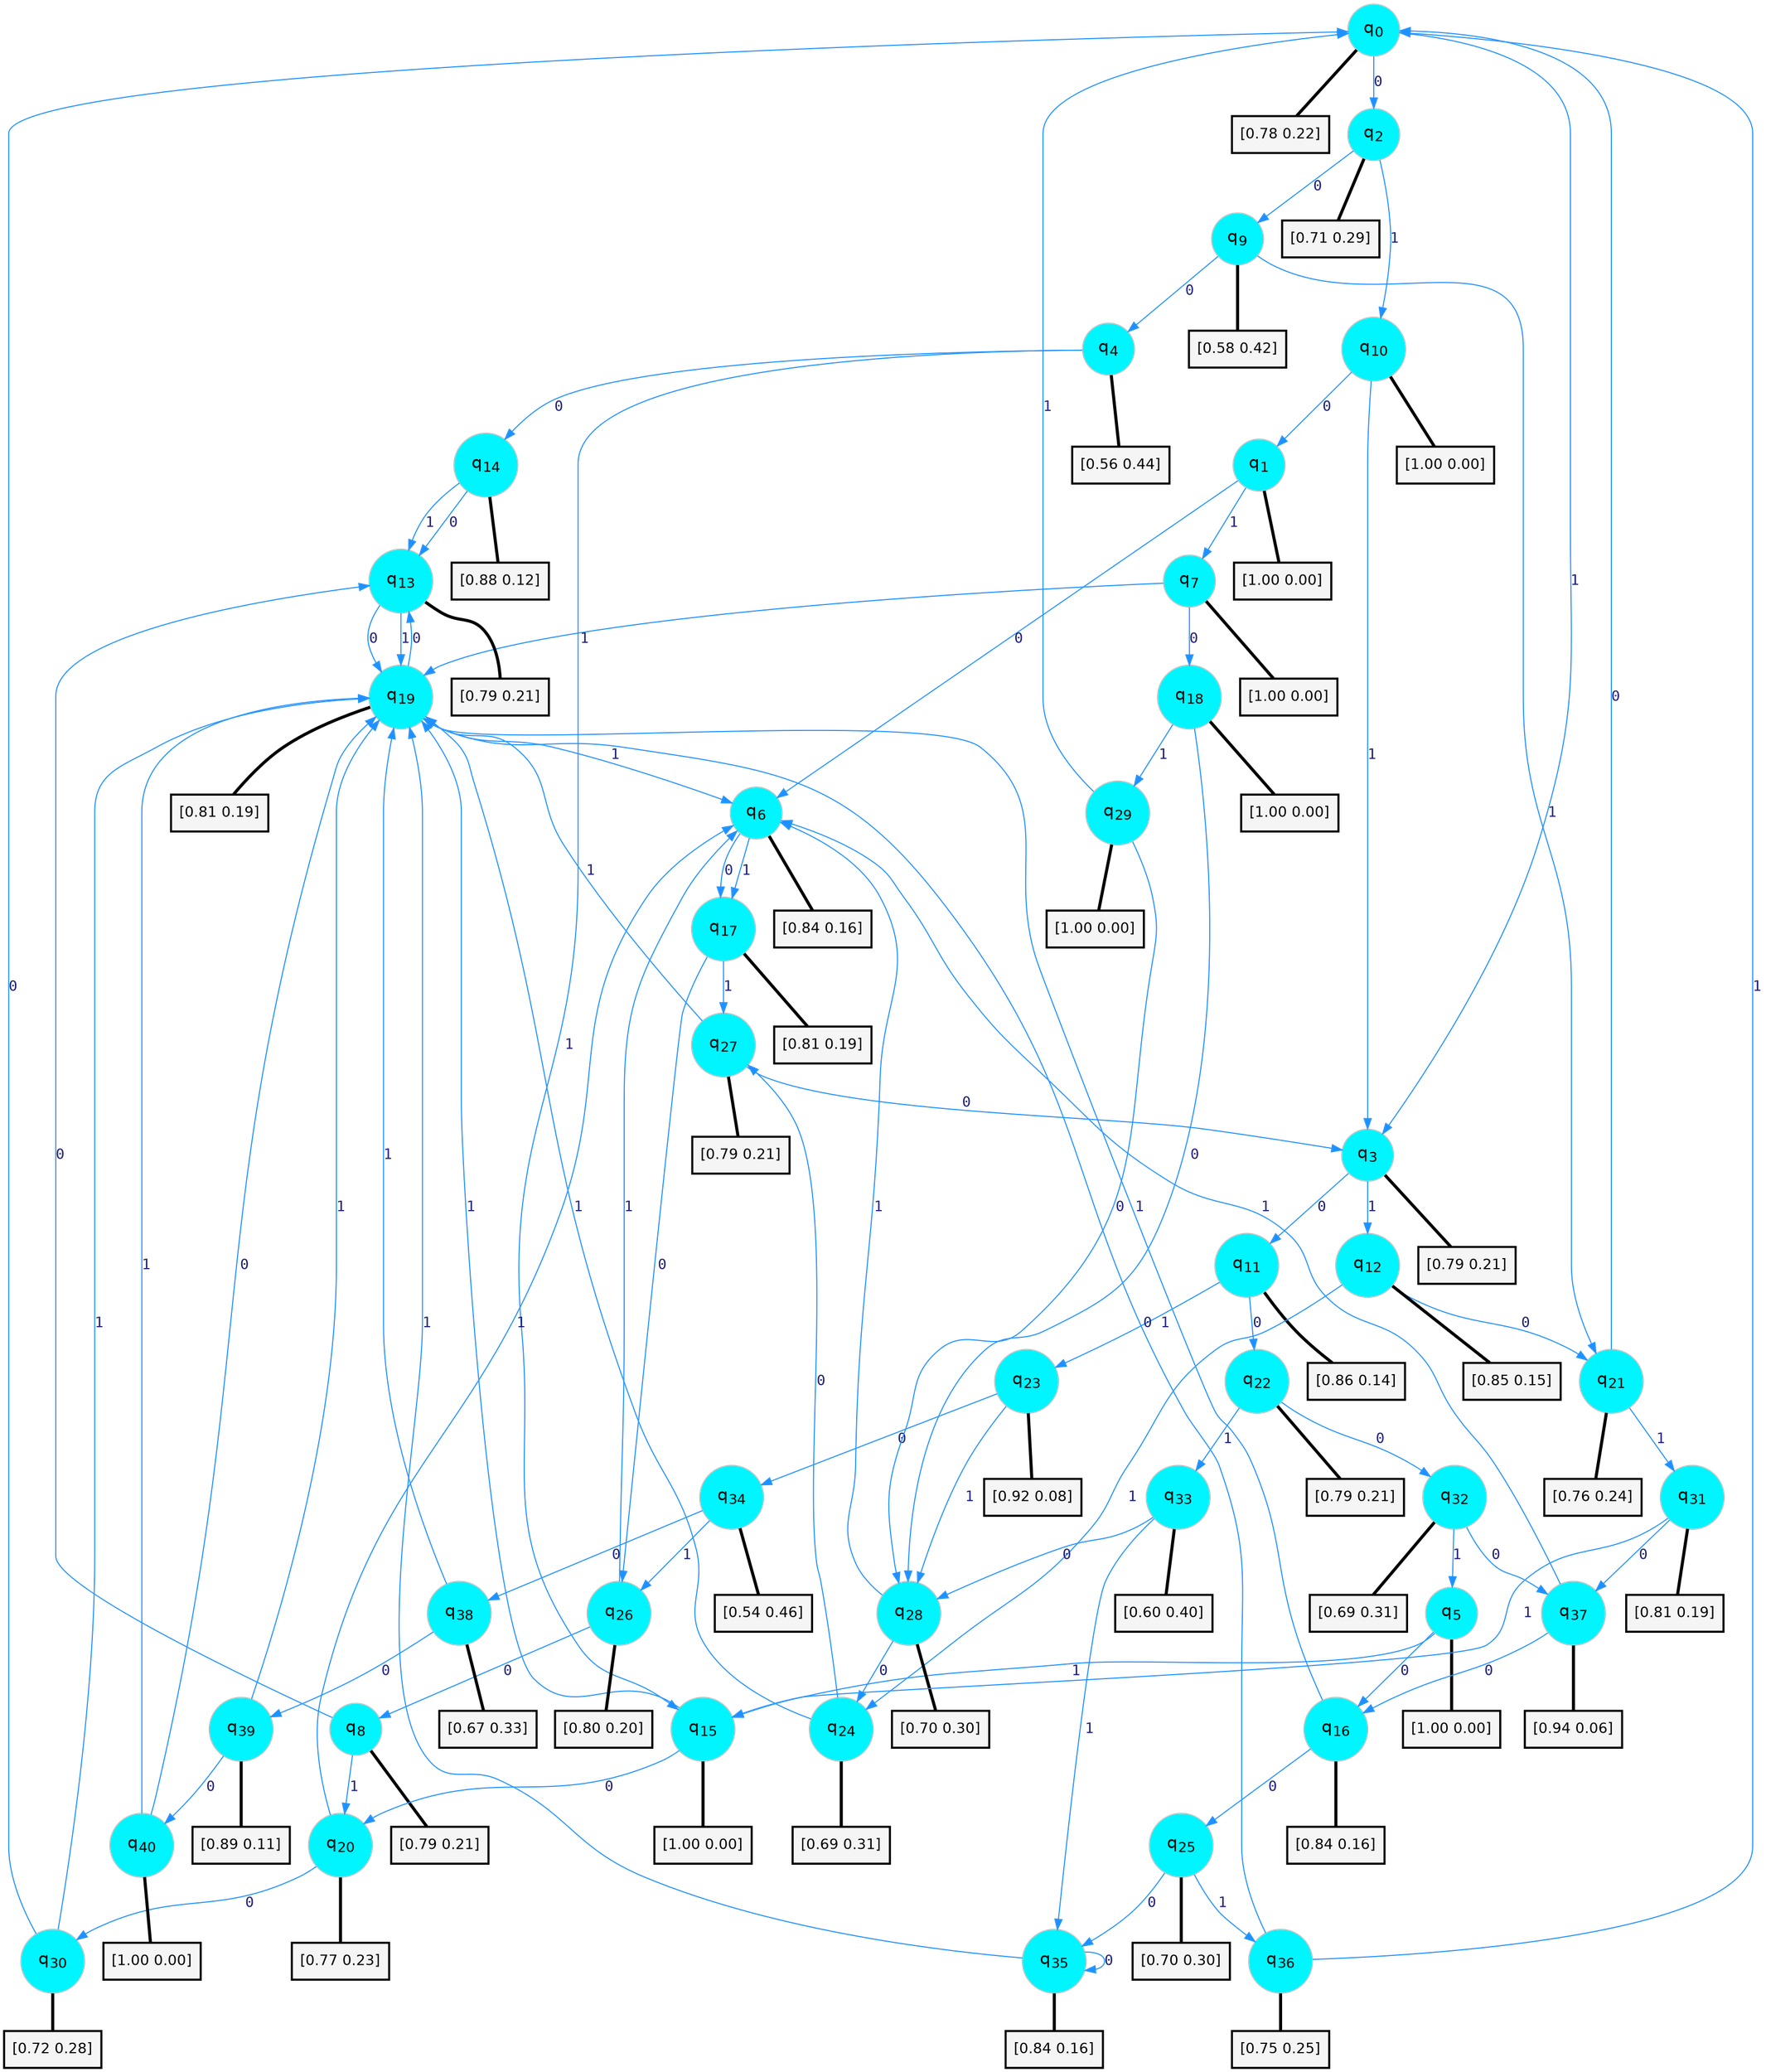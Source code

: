 digraph G {
graph [
bgcolor=transparent, dpi=300, rankdir=TD, size="40,25"];
node [
color=gray, fillcolor=turquoise1, fontcolor=black, fontname=Helvetica, fontsize=16, fontweight=bold, shape=circle, style=filled];
edge [
arrowsize=1, color=dodgerblue1, fontcolor=midnightblue, fontname=courier, fontweight=bold, penwidth=1, style=solid, weight=20];
0[label=<q<SUB>0</SUB>>];
1[label=<q<SUB>1</SUB>>];
2[label=<q<SUB>2</SUB>>];
3[label=<q<SUB>3</SUB>>];
4[label=<q<SUB>4</SUB>>];
5[label=<q<SUB>5</SUB>>];
6[label=<q<SUB>6</SUB>>];
7[label=<q<SUB>7</SUB>>];
8[label=<q<SUB>8</SUB>>];
9[label=<q<SUB>9</SUB>>];
10[label=<q<SUB>10</SUB>>];
11[label=<q<SUB>11</SUB>>];
12[label=<q<SUB>12</SUB>>];
13[label=<q<SUB>13</SUB>>];
14[label=<q<SUB>14</SUB>>];
15[label=<q<SUB>15</SUB>>];
16[label=<q<SUB>16</SUB>>];
17[label=<q<SUB>17</SUB>>];
18[label=<q<SUB>18</SUB>>];
19[label=<q<SUB>19</SUB>>];
20[label=<q<SUB>20</SUB>>];
21[label=<q<SUB>21</SUB>>];
22[label=<q<SUB>22</SUB>>];
23[label=<q<SUB>23</SUB>>];
24[label=<q<SUB>24</SUB>>];
25[label=<q<SUB>25</SUB>>];
26[label=<q<SUB>26</SUB>>];
27[label=<q<SUB>27</SUB>>];
28[label=<q<SUB>28</SUB>>];
29[label=<q<SUB>29</SUB>>];
30[label=<q<SUB>30</SUB>>];
31[label=<q<SUB>31</SUB>>];
32[label=<q<SUB>32</SUB>>];
33[label=<q<SUB>33</SUB>>];
34[label=<q<SUB>34</SUB>>];
35[label=<q<SUB>35</SUB>>];
36[label=<q<SUB>36</SUB>>];
37[label=<q<SUB>37</SUB>>];
38[label=<q<SUB>38</SUB>>];
39[label=<q<SUB>39</SUB>>];
40[label=<q<SUB>40</SUB>>];
41[label="[0.78 0.22]", shape=box,fontcolor=black, fontname=Helvetica, fontsize=14, penwidth=2, fillcolor=whitesmoke,color=black];
42[label="[1.00 0.00]", shape=box,fontcolor=black, fontname=Helvetica, fontsize=14, penwidth=2, fillcolor=whitesmoke,color=black];
43[label="[0.71 0.29]", shape=box,fontcolor=black, fontname=Helvetica, fontsize=14, penwidth=2, fillcolor=whitesmoke,color=black];
44[label="[0.79 0.21]", shape=box,fontcolor=black, fontname=Helvetica, fontsize=14, penwidth=2, fillcolor=whitesmoke,color=black];
45[label="[0.56 0.44]", shape=box,fontcolor=black, fontname=Helvetica, fontsize=14, penwidth=2, fillcolor=whitesmoke,color=black];
46[label="[1.00 0.00]", shape=box,fontcolor=black, fontname=Helvetica, fontsize=14, penwidth=2, fillcolor=whitesmoke,color=black];
47[label="[0.84 0.16]", shape=box,fontcolor=black, fontname=Helvetica, fontsize=14, penwidth=2, fillcolor=whitesmoke,color=black];
48[label="[1.00 0.00]", shape=box,fontcolor=black, fontname=Helvetica, fontsize=14, penwidth=2, fillcolor=whitesmoke,color=black];
49[label="[0.79 0.21]", shape=box,fontcolor=black, fontname=Helvetica, fontsize=14, penwidth=2, fillcolor=whitesmoke,color=black];
50[label="[0.58 0.42]", shape=box,fontcolor=black, fontname=Helvetica, fontsize=14, penwidth=2, fillcolor=whitesmoke,color=black];
51[label="[1.00 0.00]", shape=box,fontcolor=black, fontname=Helvetica, fontsize=14, penwidth=2, fillcolor=whitesmoke,color=black];
52[label="[0.86 0.14]", shape=box,fontcolor=black, fontname=Helvetica, fontsize=14, penwidth=2, fillcolor=whitesmoke,color=black];
53[label="[0.85 0.15]", shape=box,fontcolor=black, fontname=Helvetica, fontsize=14, penwidth=2, fillcolor=whitesmoke,color=black];
54[label="[0.79 0.21]", shape=box,fontcolor=black, fontname=Helvetica, fontsize=14, penwidth=2, fillcolor=whitesmoke,color=black];
55[label="[0.88 0.12]", shape=box,fontcolor=black, fontname=Helvetica, fontsize=14, penwidth=2, fillcolor=whitesmoke,color=black];
56[label="[1.00 0.00]", shape=box,fontcolor=black, fontname=Helvetica, fontsize=14, penwidth=2, fillcolor=whitesmoke,color=black];
57[label="[0.84 0.16]", shape=box,fontcolor=black, fontname=Helvetica, fontsize=14, penwidth=2, fillcolor=whitesmoke,color=black];
58[label="[0.81 0.19]", shape=box,fontcolor=black, fontname=Helvetica, fontsize=14, penwidth=2, fillcolor=whitesmoke,color=black];
59[label="[1.00 0.00]", shape=box,fontcolor=black, fontname=Helvetica, fontsize=14, penwidth=2, fillcolor=whitesmoke,color=black];
60[label="[0.81 0.19]", shape=box,fontcolor=black, fontname=Helvetica, fontsize=14, penwidth=2, fillcolor=whitesmoke,color=black];
61[label="[0.77 0.23]", shape=box,fontcolor=black, fontname=Helvetica, fontsize=14, penwidth=2, fillcolor=whitesmoke,color=black];
62[label="[0.76 0.24]", shape=box,fontcolor=black, fontname=Helvetica, fontsize=14, penwidth=2, fillcolor=whitesmoke,color=black];
63[label="[0.79 0.21]", shape=box,fontcolor=black, fontname=Helvetica, fontsize=14, penwidth=2, fillcolor=whitesmoke,color=black];
64[label="[0.92 0.08]", shape=box,fontcolor=black, fontname=Helvetica, fontsize=14, penwidth=2, fillcolor=whitesmoke,color=black];
65[label="[0.69 0.31]", shape=box,fontcolor=black, fontname=Helvetica, fontsize=14, penwidth=2, fillcolor=whitesmoke,color=black];
66[label="[0.70 0.30]", shape=box,fontcolor=black, fontname=Helvetica, fontsize=14, penwidth=2, fillcolor=whitesmoke,color=black];
67[label="[0.80 0.20]", shape=box,fontcolor=black, fontname=Helvetica, fontsize=14, penwidth=2, fillcolor=whitesmoke,color=black];
68[label="[0.79 0.21]", shape=box,fontcolor=black, fontname=Helvetica, fontsize=14, penwidth=2, fillcolor=whitesmoke,color=black];
69[label="[0.70 0.30]", shape=box,fontcolor=black, fontname=Helvetica, fontsize=14, penwidth=2, fillcolor=whitesmoke,color=black];
70[label="[1.00 0.00]", shape=box,fontcolor=black, fontname=Helvetica, fontsize=14, penwidth=2, fillcolor=whitesmoke,color=black];
71[label="[0.72 0.28]", shape=box,fontcolor=black, fontname=Helvetica, fontsize=14, penwidth=2, fillcolor=whitesmoke,color=black];
72[label="[0.81 0.19]", shape=box,fontcolor=black, fontname=Helvetica, fontsize=14, penwidth=2, fillcolor=whitesmoke,color=black];
73[label="[0.69 0.31]", shape=box,fontcolor=black, fontname=Helvetica, fontsize=14, penwidth=2, fillcolor=whitesmoke,color=black];
74[label="[0.60 0.40]", shape=box,fontcolor=black, fontname=Helvetica, fontsize=14, penwidth=2, fillcolor=whitesmoke,color=black];
75[label="[0.54 0.46]", shape=box,fontcolor=black, fontname=Helvetica, fontsize=14, penwidth=2, fillcolor=whitesmoke,color=black];
76[label="[0.84 0.16]", shape=box,fontcolor=black, fontname=Helvetica, fontsize=14, penwidth=2, fillcolor=whitesmoke,color=black];
77[label="[0.75 0.25]", shape=box,fontcolor=black, fontname=Helvetica, fontsize=14, penwidth=2, fillcolor=whitesmoke,color=black];
78[label="[0.94 0.06]", shape=box,fontcolor=black, fontname=Helvetica, fontsize=14, penwidth=2, fillcolor=whitesmoke,color=black];
79[label="[0.67 0.33]", shape=box,fontcolor=black, fontname=Helvetica, fontsize=14, penwidth=2, fillcolor=whitesmoke,color=black];
80[label="[0.89 0.11]", shape=box,fontcolor=black, fontname=Helvetica, fontsize=14, penwidth=2, fillcolor=whitesmoke,color=black];
81[label="[1.00 0.00]", shape=box,fontcolor=black, fontname=Helvetica, fontsize=14, penwidth=2, fillcolor=whitesmoke,color=black];
0->2 [label=0];
0->3 [label=1];
0->41 [arrowhead=none, penwidth=3,color=black];
1->6 [label=0];
1->7 [label=1];
1->42 [arrowhead=none, penwidth=3,color=black];
2->9 [label=0];
2->10 [label=1];
2->43 [arrowhead=none, penwidth=3,color=black];
3->11 [label=0];
3->12 [label=1];
3->44 [arrowhead=none, penwidth=3,color=black];
4->14 [label=0];
4->15 [label=1];
4->45 [arrowhead=none, penwidth=3,color=black];
5->16 [label=0];
5->15 [label=1];
5->46 [arrowhead=none, penwidth=3,color=black];
6->17 [label=0];
6->17 [label=1];
6->47 [arrowhead=none, penwidth=3,color=black];
7->18 [label=0];
7->19 [label=1];
7->48 [arrowhead=none, penwidth=3,color=black];
8->13 [label=0];
8->20 [label=1];
8->49 [arrowhead=none, penwidth=3,color=black];
9->4 [label=0];
9->21 [label=1];
9->50 [arrowhead=none, penwidth=3,color=black];
10->1 [label=0];
10->3 [label=1];
10->51 [arrowhead=none, penwidth=3,color=black];
11->22 [label=0];
11->23 [label=1];
11->52 [arrowhead=none, penwidth=3,color=black];
12->21 [label=0];
12->24 [label=1];
12->53 [arrowhead=none, penwidth=3,color=black];
13->19 [label=0];
13->19 [label=1];
13->54 [arrowhead=none, penwidth=3,color=black];
14->13 [label=0];
14->13 [label=1];
14->55 [arrowhead=none, penwidth=3,color=black];
15->20 [label=0];
15->19 [label=1];
15->56 [arrowhead=none, penwidth=3,color=black];
16->25 [label=0];
16->19 [label=1];
16->57 [arrowhead=none, penwidth=3,color=black];
17->26 [label=0];
17->27 [label=1];
17->58 [arrowhead=none, penwidth=3,color=black];
18->28 [label=0];
18->29 [label=1];
18->59 [arrowhead=none, penwidth=3,color=black];
19->13 [label=0];
19->6 [label=1];
19->60 [arrowhead=none, penwidth=3,color=black];
20->30 [label=0];
20->6 [label=1];
20->61 [arrowhead=none, penwidth=3,color=black];
21->0 [label=0];
21->31 [label=1];
21->62 [arrowhead=none, penwidth=3,color=black];
22->32 [label=0];
22->33 [label=1];
22->63 [arrowhead=none, penwidth=3,color=black];
23->34 [label=0];
23->28 [label=1];
23->64 [arrowhead=none, penwidth=3,color=black];
24->27 [label=0];
24->19 [label=1];
24->65 [arrowhead=none, penwidth=3,color=black];
25->35 [label=0];
25->36 [label=1];
25->66 [arrowhead=none, penwidth=3,color=black];
26->8 [label=0];
26->6 [label=1];
26->67 [arrowhead=none, penwidth=3,color=black];
27->3 [label=0];
27->19 [label=1];
27->68 [arrowhead=none, penwidth=3,color=black];
28->24 [label=0];
28->6 [label=1];
28->69 [arrowhead=none, penwidth=3,color=black];
29->28 [label=0];
29->0 [label=1];
29->70 [arrowhead=none, penwidth=3,color=black];
30->0 [label=0];
30->19 [label=1];
30->71 [arrowhead=none, penwidth=3,color=black];
31->37 [label=0];
31->15 [label=1];
31->72 [arrowhead=none, penwidth=3,color=black];
32->37 [label=0];
32->5 [label=1];
32->73 [arrowhead=none, penwidth=3,color=black];
33->28 [label=0];
33->35 [label=1];
33->74 [arrowhead=none, penwidth=3,color=black];
34->38 [label=0];
34->26 [label=1];
34->75 [arrowhead=none, penwidth=3,color=black];
35->35 [label=0];
35->19 [label=1];
35->76 [arrowhead=none, penwidth=3,color=black];
36->19 [label=0];
36->0 [label=1];
36->77 [arrowhead=none, penwidth=3,color=black];
37->16 [label=0];
37->6 [label=1];
37->78 [arrowhead=none, penwidth=3,color=black];
38->39 [label=0];
38->19 [label=1];
38->79 [arrowhead=none, penwidth=3,color=black];
39->40 [label=0];
39->19 [label=1];
39->80 [arrowhead=none, penwidth=3,color=black];
40->19 [label=0];
40->19 [label=1];
40->81 [arrowhead=none, penwidth=3,color=black];
}
